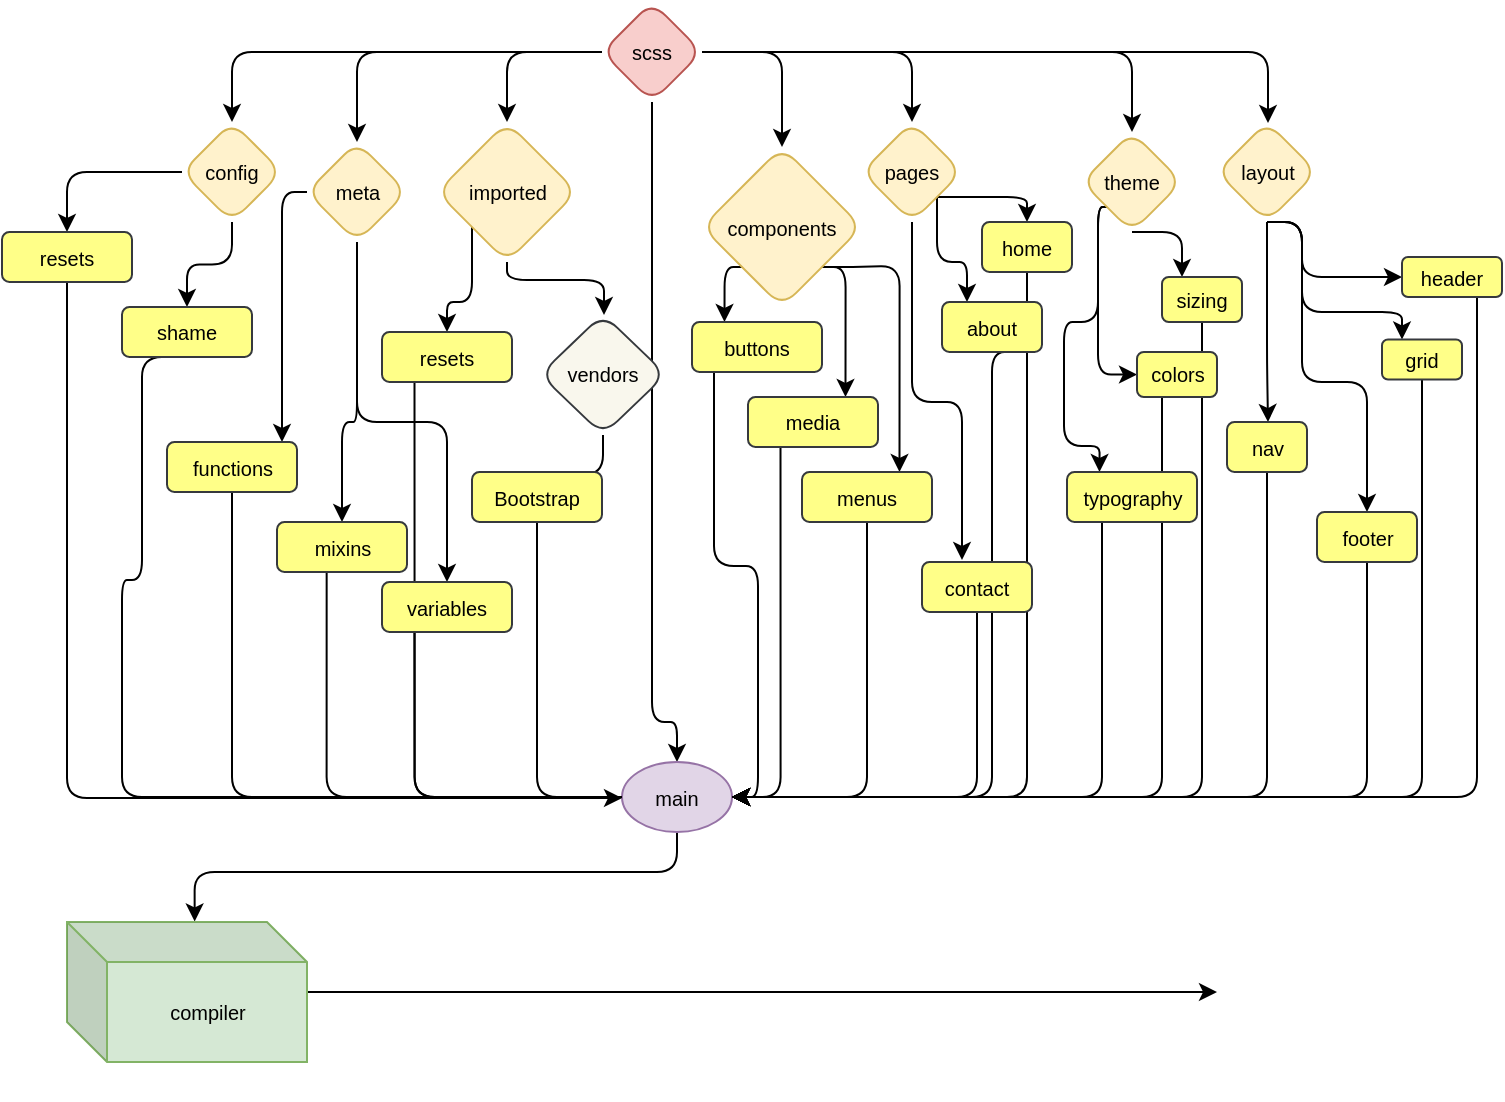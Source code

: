 <mxfile version="13.7.7"><diagram id="FBBRjGyNT6LOOLZ67WMv" name="Page-1"><mxGraphModel dx="758" dy="580" grid="0" gridSize="10" guides="1" tooltips="1" connect="1" arrows="1" fold="1" page="1" pageScale="1" pageWidth="850" pageHeight="1100" background="none" math="0" shadow="0"><root><mxCell id="0"/><mxCell id="1" parent="0"/><mxCell id="kTXLFT6AYxZkji_LVLMk-94" style="edgeStyle=orthogonalEdgeStyle;orthogonalLoop=1;jettySize=auto;html=1;exitX=0.5;exitY=1;exitDx=0;exitDy=0;entryX=1;entryY=0.5;entryDx=0;entryDy=0;startArrow=none;startFill=0;endArrow=classic;endFill=1;fontSize=10;" edge="1" parent="1" source="kTXLFT6AYxZkji_LVLMk-51" target="kTXLFT6AYxZkji_LVLMk-16"><mxGeometry relative="1" as="geometry"/></mxCell><mxCell id="kTXLFT6AYxZkji_LVLMk-80" style="edgeStyle=orthogonalEdgeStyle;orthogonalLoop=1;jettySize=auto;html=1;entryX=0;entryY=0.5;entryDx=0;entryDy=0;startArrow=none;startFill=0;endArrow=none;endFill=0;exitX=0.25;exitY=1;exitDx=0;exitDy=0;fontSize=10;" edge="1" parent="1" source="kTXLFT6AYxZkji_LVLMk-40" target="kTXLFT6AYxZkji_LVLMk-16"><mxGeometry relative="1" as="geometry"/></mxCell><mxCell id="kTXLFT6AYxZkji_LVLMk-3" value="" style="edgeStyle=orthogonalEdgeStyle;orthogonalLoop=1;jettySize=auto;html=1;fontSize=10;" edge="1" parent="1" source="kTXLFT6AYxZkji_LVLMk-1" target="kTXLFT6AYxZkji_LVLMk-2"><mxGeometry relative="1" as="geometry"/></mxCell><mxCell id="kTXLFT6AYxZkji_LVLMk-5" value="" style="edgeStyle=orthogonalEdgeStyle;orthogonalLoop=1;jettySize=auto;html=1;fontSize=10;" edge="1" parent="1" source="kTXLFT6AYxZkji_LVLMk-1" target="kTXLFT6AYxZkji_LVLMk-4"><mxGeometry relative="1" as="geometry"/></mxCell><mxCell id="kTXLFT6AYxZkji_LVLMk-7" value="" style="edgeStyle=orthogonalEdgeStyle;orthogonalLoop=1;jettySize=auto;html=1;fontSize=10;" edge="1" parent="1" source="kTXLFT6AYxZkji_LVLMk-1" target="kTXLFT6AYxZkji_LVLMk-6"><mxGeometry relative="1" as="geometry"/></mxCell><mxCell id="kTXLFT6AYxZkji_LVLMk-9" value="" style="edgeStyle=orthogonalEdgeStyle;orthogonalLoop=1;jettySize=auto;html=1;fontSize=10;" edge="1" parent="1" source="kTXLFT6AYxZkji_LVLMk-1" target="kTXLFT6AYxZkji_LVLMk-8"><mxGeometry relative="1" as="geometry"><Array as="points"><mxPoint x="683" y="65"/></Array></mxGeometry></mxCell><mxCell id="kTXLFT6AYxZkji_LVLMk-11" value="" style="edgeStyle=orthogonalEdgeStyle;orthogonalLoop=1;jettySize=auto;html=1;fontSize=10;" edge="1" parent="1" source="kTXLFT6AYxZkji_LVLMk-1" target="kTXLFT6AYxZkji_LVLMk-10"><mxGeometry relative="1" as="geometry"/></mxCell><mxCell id="kTXLFT6AYxZkji_LVLMk-13" value="" style="edgeStyle=orthogonalEdgeStyle;orthogonalLoop=1;jettySize=auto;html=1;fontSize=10;" edge="1" parent="1" source="kTXLFT6AYxZkji_LVLMk-1" target="kTXLFT6AYxZkji_LVLMk-12"><mxGeometry relative="1" as="geometry"/></mxCell><mxCell id="kTXLFT6AYxZkji_LVLMk-15" value="" style="edgeStyle=orthogonalEdgeStyle;orthogonalLoop=1;jettySize=auto;html=1;fontSize=10;" edge="1" parent="1" source="kTXLFT6AYxZkji_LVLMk-1" target="kTXLFT6AYxZkji_LVLMk-14"><mxGeometry relative="1" as="geometry"><Array as="points"><mxPoint x="440" y="65"/></Array></mxGeometry></mxCell><mxCell id="kTXLFT6AYxZkji_LVLMk-17" value="" style="edgeStyle=orthogonalEdgeStyle;orthogonalLoop=1;jettySize=auto;html=1;entryX=0.5;entryY=0;entryDx=0;entryDy=0;fontSize=10;" edge="1" parent="1" source="kTXLFT6AYxZkji_LVLMk-1" target="kTXLFT6AYxZkji_LVLMk-16"><mxGeometry relative="1" as="geometry"><Array as="points"><mxPoint x="375" y="400"/><mxPoint x="388" y="400"/></Array></mxGeometry></mxCell><mxCell id="kTXLFT6AYxZkji_LVLMk-1" value="scss" style="rhombus;whiteSpace=wrap;html=1;fillColor=#f8cecc;strokeColor=#b85450;rounded=1;fontSize=10;" vertex="1" parent="1"><mxGeometry x="350" y="40" width="50" height="50" as="geometry"/></mxCell><mxCell id="kTXLFT6AYxZkji_LVLMk-19" value="" style="edgeStyle=orthogonalEdgeStyle;orthogonalLoop=1;jettySize=auto;html=1;fontSize=10;" edge="1" parent="1" source="kTXLFT6AYxZkji_LVLMk-2" target="kTXLFT6AYxZkji_LVLMk-18"><mxGeometry relative="1" as="geometry"/></mxCell><mxCell id="kTXLFT6AYxZkji_LVLMk-21" value="" style="edgeStyle=orthogonalEdgeStyle;orthogonalLoop=1;jettySize=auto;html=1;fontSize=10;" edge="1" parent="1" source="kTXLFT6AYxZkji_LVLMk-2" target="kTXLFT6AYxZkji_LVLMk-20"><mxGeometry relative="1" as="geometry"/></mxCell><mxCell id="kTXLFT6AYxZkji_LVLMk-2" value="config" style="rhombus;whiteSpace=wrap;html=1;fillColor=#fff2cc;strokeColor=#d6b656;rounded=1;fontSize=10;" vertex="1" parent="1"><mxGeometry x="140" y="100" width="50" height="50" as="geometry"/></mxCell><mxCell id="kTXLFT6AYxZkji_LVLMk-25" value="" style="edgeStyle=orthogonalEdgeStyle;orthogonalLoop=1;jettySize=auto;html=1;fontSize=10;" edge="1" parent="1" source="kTXLFT6AYxZkji_LVLMk-4" target="kTXLFT6AYxZkji_LVLMk-22"><mxGeometry relative="1" as="geometry"><Array as="points"><mxPoint x="190" y="135"/></Array></mxGeometry></mxCell><mxCell id="kTXLFT6AYxZkji_LVLMk-4" value="meta" style="rhombus;whiteSpace=wrap;html=1;fillColor=#fff2cc;strokeColor=#d6b656;rounded=1;fontSize=10;" vertex="1" parent="1"><mxGeometry x="202.5" y="110" width="50" height="50" as="geometry"/></mxCell><mxCell id="kTXLFT6AYxZkji_LVLMk-32" value="" style="edgeStyle=orthogonalEdgeStyle;orthogonalLoop=1;jettySize=auto;html=1;startArrow=none;startFill=0;endArrow=classic;endFill=1;fontSize=10;" edge="1" parent="1" source="kTXLFT6AYxZkji_LVLMk-6" target="kTXLFT6AYxZkji_LVLMk-31"><mxGeometry relative="1" as="geometry"><Array as="points"><mxPoint x="303" y="179"/><mxPoint x="351" y="179"/></Array></mxGeometry></mxCell><mxCell id="kTXLFT6AYxZkji_LVLMk-41" style="edgeStyle=orthogonalEdgeStyle;orthogonalLoop=1;jettySize=auto;html=1;exitX=0;exitY=1;exitDx=0;exitDy=0;entryX=0.5;entryY=0;entryDx=0;entryDy=0;startArrow=none;startFill=0;endArrow=classic;endFill=1;fontSize=10;" edge="1" parent="1" source="kTXLFT6AYxZkji_LVLMk-6" target="kTXLFT6AYxZkji_LVLMk-40"><mxGeometry relative="1" as="geometry"/></mxCell><mxCell id="kTXLFT6AYxZkji_LVLMk-6" value="imported" style="rhombus;whiteSpace=wrap;html=1;fillColor=#fff2cc;strokeColor=#d6b656;rounded=1;fontSize=10;" vertex="1" parent="1"><mxGeometry x="267.5" y="100" width="70" height="70" as="geometry"/></mxCell><mxCell id="kTXLFT6AYxZkji_LVLMk-56" value="" style="edgeStyle=orthogonalEdgeStyle;orthogonalLoop=1;jettySize=auto;html=1;startArrow=none;startFill=0;endArrow=classic;endFill=1;exitX=0.5;exitY=1;exitDx=0;exitDy=0;entryX=0;entryY=0.5;entryDx=0;entryDy=0;fontSize=10;" edge="1" parent="1" source="kTXLFT6AYxZkji_LVLMk-8" target="kTXLFT6AYxZkji_LVLMk-42"><mxGeometry relative="1" as="geometry"><Array as="points"><mxPoint x="700" y="150"/><mxPoint x="700" y="178"/></Array></mxGeometry></mxCell><mxCell id="kTXLFT6AYxZkji_LVLMk-57" value="" style="edgeStyle=orthogonalEdgeStyle;orthogonalLoop=1;jettySize=auto;html=1;startArrow=none;startFill=0;endArrow=classic;endFill=1;fontSize=10;" edge="1" parent="1" source="kTXLFT6AYxZkji_LVLMk-8" target="kTXLFT6AYxZkji_LVLMk-44"><mxGeometry relative="1" as="geometry"><Array as="points"><mxPoint x="683" y="220"/><mxPoint x="683" y="220"/></Array></mxGeometry></mxCell><mxCell id="kTXLFT6AYxZkji_LVLMk-58" style="edgeStyle=orthogonalEdgeStyle;orthogonalLoop=1;jettySize=auto;html=1;exitX=0.5;exitY=1;exitDx=0;exitDy=0;entryX=0.5;entryY=0;entryDx=0;entryDy=0;startArrow=none;startFill=0;endArrow=classic;endFill=1;fontSize=10;" edge="1" parent="1" source="kTXLFT6AYxZkji_LVLMk-8" target="kTXLFT6AYxZkji_LVLMk-43"><mxGeometry relative="1" as="geometry"><Array as="points"><mxPoint x="700" y="150"/><mxPoint x="700" y="230"/><mxPoint x="732" y="230"/></Array></mxGeometry></mxCell><mxCell id="kTXLFT6AYxZkji_LVLMk-69" style="edgeStyle=orthogonalEdgeStyle;orthogonalLoop=1;jettySize=auto;html=1;exitX=0.5;exitY=1;exitDx=0;exitDy=0;entryX=0.25;entryY=0;entryDx=0;entryDy=0;startArrow=none;startFill=0;endArrow=classic;endFill=1;fontSize=10;" edge="1" parent="1" source="kTXLFT6AYxZkji_LVLMk-8" target="kTXLFT6AYxZkji_LVLMk-52"><mxGeometry relative="1" as="geometry"><Array as="points"><mxPoint x="700" y="150"/><mxPoint x="700" y="195"/><mxPoint x="750" y="195"/></Array></mxGeometry></mxCell><mxCell id="kTXLFT6AYxZkji_LVLMk-8" value="layout" style="rhombus;whiteSpace=wrap;html=1;fillColor=#fff2cc;strokeColor=#d6b656;rounded=1;fontSize=10;" vertex="1" parent="1"><mxGeometry x="657.5" y="100" width="50" height="50" as="geometry"/></mxCell><mxCell id="kTXLFT6AYxZkji_LVLMk-63" style="edgeStyle=orthogonalEdgeStyle;orthogonalLoop=1;jettySize=auto;html=1;exitX=0.5;exitY=1;exitDx=0;exitDy=0;entryX=0.25;entryY=0;entryDx=0;entryDy=0;startArrow=none;startFill=0;endArrow=classic;endFill=1;fontSize=10;" edge="1" parent="1" source="kTXLFT6AYxZkji_LVLMk-10" target="kTXLFT6AYxZkji_LVLMk-51"><mxGeometry relative="1" as="geometry"/></mxCell><mxCell id="kTXLFT6AYxZkji_LVLMk-64" style="edgeStyle=orthogonalEdgeStyle;orthogonalLoop=1;jettySize=auto;html=1;exitX=0;exitY=1;exitDx=0;exitDy=0;entryX=0.25;entryY=0;entryDx=0;entryDy=0;startArrow=none;startFill=0;endArrow=classic;endFill=1;fontSize=10;" edge="1" parent="1" source="kTXLFT6AYxZkji_LVLMk-10" target="kTXLFT6AYxZkji_LVLMk-50"><mxGeometry relative="1" as="geometry"><Array as="points"><mxPoint x="598" y="142"/><mxPoint x="598" y="200"/><mxPoint x="581" y="200"/><mxPoint x="581" y="262"/></Array></mxGeometry></mxCell><mxCell id="kTXLFT6AYxZkji_LVLMk-65" style="edgeStyle=orthogonalEdgeStyle;orthogonalLoop=1;jettySize=auto;html=1;exitX=0;exitY=1;exitDx=0;exitDy=0;entryX=0;entryY=0.5;entryDx=0;entryDy=0;startArrow=none;startFill=0;endArrow=classic;endFill=1;fontSize=10;" edge="1" parent="1" source="kTXLFT6AYxZkji_LVLMk-10" target="kTXLFT6AYxZkji_LVLMk-49"><mxGeometry relative="1" as="geometry"><Array as="points"><mxPoint x="598" y="143"/><mxPoint x="598" y="226"/></Array></mxGeometry></mxCell><mxCell id="kTXLFT6AYxZkji_LVLMk-10" value="theme" style="rhombus;whiteSpace=wrap;html=1;fillColor=#fff2cc;strokeColor=#d6b656;rounded=1;fontSize=10;" vertex="1" parent="1"><mxGeometry x="590" y="105" width="50" height="50" as="geometry"/></mxCell><mxCell id="kTXLFT6AYxZkji_LVLMk-66" value="" style="edgeStyle=orthogonalEdgeStyle;orthogonalLoop=1;jettySize=auto;html=1;startArrow=none;startFill=0;endArrow=classic;endFill=1;fontSize=10;" edge="1" parent="1" source="kTXLFT6AYxZkji_LVLMk-12"><mxGeometry relative="1" as="geometry"><mxPoint x="530" y="319" as="targetPoint"/><Array as="points"><mxPoint x="505" y="240"/><mxPoint x="530" y="240"/><mxPoint x="530" y="319"/></Array></mxGeometry></mxCell><mxCell id="kTXLFT6AYxZkji_LVLMk-72" style="edgeStyle=orthogonalEdgeStyle;orthogonalLoop=1;jettySize=auto;html=1;exitX=1;exitY=1;exitDx=0;exitDy=0;entryX=0.25;entryY=0;entryDx=0;entryDy=0;startArrow=none;startFill=0;endArrow=classic;endFill=1;fontSize=10;" edge="1" parent="1" source="kTXLFT6AYxZkji_LVLMk-12" target="kTXLFT6AYxZkji_LVLMk-47"><mxGeometry relative="1" as="geometry"/></mxCell><mxCell id="kTXLFT6AYxZkji_LVLMk-73" style="edgeStyle=orthogonalEdgeStyle;orthogonalLoop=1;jettySize=auto;html=1;exitX=1;exitY=1;exitDx=0;exitDy=0;entryX=0.5;entryY=0;entryDx=0;entryDy=0;startArrow=none;startFill=0;endArrow=classic;endFill=1;fontSize=10;" edge="1" parent="1" source="kTXLFT6AYxZkji_LVLMk-12" target="kTXLFT6AYxZkji_LVLMk-46"><mxGeometry relative="1" as="geometry"><Array as="points"><mxPoint x="563" y="138"/></Array></mxGeometry></mxCell><mxCell id="kTXLFT6AYxZkji_LVLMk-12" value="pages" style="rhombus;whiteSpace=wrap;html=1;fillColor=#fff2cc;strokeColor=#d6b656;rounded=1;fontSize=10;" vertex="1" parent="1"><mxGeometry x="480" y="100" width="50" height="50" as="geometry"/></mxCell><mxCell id="kTXLFT6AYxZkji_LVLMk-61" style="edgeStyle=orthogonalEdgeStyle;orthogonalLoop=1;jettySize=auto;html=1;exitX=0;exitY=1;exitDx=0;exitDy=0;entryX=0.25;entryY=0;entryDx=0;entryDy=0;startArrow=none;startFill=0;endArrow=classic;endFill=1;fontSize=10;" edge="1" parent="1" source="kTXLFT6AYxZkji_LVLMk-14" target="kTXLFT6AYxZkji_LVLMk-53"><mxGeometry relative="1" as="geometry"/></mxCell><mxCell id="kTXLFT6AYxZkji_LVLMk-84" style="edgeStyle=orthogonalEdgeStyle;orthogonalLoop=1;jettySize=auto;html=1;exitX=1;exitY=1;exitDx=0;exitDy=0;entryX=0.75;entryY=0;entryDx=0;entryDy=0;startArrow=none;startFill=0;endArrow=classic;endFill=1;fontSize=10;" edge="1" parent="1" source="kTXLFT6AYxZkji_LVLMk-14" target="kTXLFT6AYxZkji_LVLMk-54"><mxGeometry relative="1" as="geometry"><Array as="points"><mxPoint x="472" y="172"/></Array></mxGeometry></mxCell><mxCell id="kTXLFT6AYxZkji_LVLMk-85" style="edgeStyle=orthogonalEdgeStyle;orthogonalLoop=1;jettySize=auto;html=1;exitX=1;exitY=1;exitDx=0;exitDy=0;entryX=0.75;entryY=0;entryDx=0;entryDy=0;startArrow=none;startFill=0;endArrow=classic;endFill=1;fontSize=10;" edge="1" parent="1" source="kTXLFT6AYxZkji_LVLMk-14" target="kTXLFT6AYxZkji_LVLMk-55"><mxGeometry relative="1" as="geometry"><Array as="points"><mxPoint x="470" y="172"/><mxPoint x="499" y="172"/></Array></mxGeometry></mxCell><mxCell id="kTXLFT6AYxZkji_LVLMk-14" value="components" style="rhombus;whiteSpace=wrap;html=1;fillColor=#fff2cc;strokeColor=#d6b656;rounded=1;fontSize=10;" vertex="1" parent="1"><mxGeometry x="400" y="112.5" width="80" height="80" as="geometry"/></mxCell><mxCell id="kTXLFT6AYxZkji_LVLMk-100" style="edgeStyle=orthogonalEdgeStyle;orthogonalLoop=1;jettySize=auto;html=1;exitX=0.5;exitY=1;exitDx=0;exitDy=0;entryX=0.532;entryY=-0.004;entryDx=0;entryDy=0;entryPerimeter=0;startArrow=none;startFill=0;endArrow=classic;endFill=1;fontSize=10;" edge="1" parent="1" source="kTXLFT6AYxZkji_LVLMk-16" target="kTXLFT6AYxZkji_LVLMk-99"><mxGeometry relative="1" as="geometry"><Array as="points"><mxPoint x="387" y="475"/><mxPoint x="146" y="475"/></Array></mxGeometry></mxCell><mxCell id="kTXLFT6AYxZkji_LVLMk-16" value="main" style="ellipse;whiteSpace=wrap;html=1;fillColor=#e1d5e7;strokeColor=#9673a6;shadow=0;rounded=1;fontSize=10;" vertex="1" parent="1"><mxGeometry x="360" y="420" width="55" height="35" as="geometry"/></mxCell><mxCell id="kTXLFT6AYxZkji_LVLMk-75" style="edgeStyle=orthogonalEdgeStyle;orthogonalLoop=1;jettySize=auto;html=1;startArrow=none;startFill=0;endArrow=classic;endFill=1;fontSize=10;" edge="1" parent="1" source="kTXLFT6AYxZkji_LVLMk-18"><mxGeometry relative="1" as="geometry"><mxPoint x="360" y="438" as="targetPoint"/><Array as="points"><mxPoint x="83" y="438"/></Array></mxGeometry></mxCell><mxCell id="kTXLFT6AYxZkji_LVLMk-18" value="resets" style="whiteSpace=wrap;html=1;fillColor=#ffff88;strokeColor=#36393d;rounded=1;fontSize=10;" vertex="1" parent="1"><mxGeometry x="50" y="155" width="65" height="25" as="geometry"/></mxCell><mxCell id="kTXLFT6AYxZkji_LVLMk-76" style="edgeStyle=orthogonalEdgeStyle;orthogonalLoop=1;jettySize=auto;html=1;exitX=0.5;exitY=1;exitDx=0;exitDy=0;startArrow=none;startFill=0;endArrow=none;endFill=0;entryX=0;entryY=0.5;entryDx=0;entryDy=0;fontSize=10;" edge="1" parent="1" source="kTXLFT6AYxZkji_LVLMk-20" target="kTXLFT6AYxZkji_LVLMk-16"><mxGeometry relative="1" as="geometry"><mxPoint x="110" y="440" as="targetPoint"/><Array as="points"><mxPoint x="120" y="218"/><mxPoint x="120" y="329"/><mxPoint x="110" y="329"/><mxPoint x="110" y="438"/></Array></mxGeometry></mxCell><mxCell id="kTXLFT6AYxZkji_LVLMk-20" value="shame" style="whiteSpace=wrap;html=1;fillColor=#ffff88;strokeColor=#36393d;rounded=1;fontSize=10;" vertex="1" parent="1"><mxGeometry x="110" y="192.5" width="65" height="25" as="geometry"/></mxCell><mxCell id="kTXLFT6AYxZkji_LVLMk-77" style="edgeStyle=orthogonalEdgeStyle;orthogonalLoop=1;jettySize=auto;html=1;entryX=0;entryY=0.5;entryDx=0;entryDy=0;startArrow=none;startFill=0;endArrow=none;endFill=0;exitX=0.5;exitY=1;exitDx=0;exitDy=0;fontSize=10;" edge="1" parent="1" source="kTXLFT6AYxZkji_LVLMk-22" target="kTXLFT6AYxZkji_LVLMk-16"><mxGeometry relative="1" as="geometry"/></mxCell><mxCell id="kTXLFT6AYxZkji_LVLMk-22" value="functions" style="whiteSpace=wrap;html=1;fillColor=#ffff88;strokeColor=#36393d;rounded=1;fontSize=10;" vertex="1" parent="1"><mxGeometry x="132.5" y="260" width="65" height="25" as="geometry"/></mxCell><mxCell id="kTXLFT6AYxZkji_LVLMk-30" style="edgeStyle=orthogonalEdgeStyle;orthogonalLoop=1;jettySize=auto;html=1;exitX=0.5;exitY=0;exitDx=0;exitDy=0;entryX=0.5;entryY=1;entryDx=0;entryDy=0;startArrow=classic;startFill=1;endArrow=none;endFill=0;fontSize=10;" edge="1" parent="1" source="kTXLFT6AYxZkji_LVLMk-23" target="kTXLFT6AYxZkji_LVLMk-4"><mxGeometry relative="1" as="geometry"><Array as="points"><mxPoint x="220" y="250"/><mxPoint x="227" y="250"/></Array></mxGeometry></mxCell><mxCell id="kTXLFT6AYxZkji_LVLMk-78" style="edgeStyle=orthogonalEdgeStyle;orthogonalLoop=1;jettySize=auto;html=1;entryX=0;entryY=0.5;entryDx=0;entryDy=0;startArrow=none;startFill=0;endArrow=none;endFill=0;exitX=0.382;exitY=1.021;exitDx=0;exitDy=0;exitPerimeter=0;fontSize=10;" edge="1" parent="1" source="kTXLFT6AYxZkji_LVLMk-23" target="kTXLFT6AYxZkji_LVLMk-16"><mxGeometry relative="1" as="geometry"/></mxCell><mxCell id="kTXLFT6AYxZkji_LVLMk-23" value="mixins" style="whiteSpace=wrap;html=1;fillColor=#ffff88;strokeColor=#36393d;rounded=1;fontSize=10;" vertex="1" parent="1"><mxGeometry x="187.5" y="300" width="65" height="25" as="geometry"/></mxCell><mxCell id="kTXLFT6AYxZkji_LVLMk-26" value="" style="edgeStyle=orthogonalEdgeStyle;orthogonalLoop=1;jettySize=auto;html=1;entryX=0.5;entryY=1;entryDx=0;entryDy=0;endArrow=none;endFill=0;startArrow=classic;startFill=1;fontSize=10;" edge="1" parent="1" source="kTXLFT6AYxZkji_LVLMk-24" target="kTXLFT6AYxZkji_LVLMk-4"><mxGeometry relative="1" as="geometry"><Array as="points"><mxPoint x="273" y="250"/><mxPoint x="227" y="250"/></Array></mxGeometry></mxCell><mxCell id="kTXLFT6AYxZkji_LVLMk-79" style="edgeStyle=orthogonalEdgeStyle;orthogonalLoop=1;jettySize=auto;html=1;entryX=0;entryY=0.5;entryDx=0;entryDy=0;startArrow=none;startFill=0;endArrow=none;endFill=0;exitX=0.25;exitY=1;exitDx=0;exitDy=0;fontSize=10;" edge="1" parent="1" source="kTXLFT6AYxZkji_LVLMk-24" target="kTXLFT6AYxZkji_LVLMk-16"><mxGeometry relative="1" as="geometry"/></mxCell><mxCell id="kTXLFT6AYxZkji_LVLMk-24" value="variables" style="whiteSpace=wrap;html=1;fillColor=#ffff88;strokeColor=#36393d;rounded=1;fontSize=10;" vertex="1" parent="1"><mxGeometry x="240" y="330" width="65" height="25" as="geometry"/></mxCell><mxCell id="kTXLFT6AYxZkji_LVLMk-39" value="" style="edgeStyle=orthogonalEdgeStyle;orthogonalLoop=1;jettySize=auto;html=1;startArrow=none;startFill=0;endArrow=classic;endFill=1;entryX=0.5;entryY=0;entryDx=0;entryDy=0;fontSize=10;" edge="1" parent="1" source="kTXLFT6AYxZkji_LVLMk-31" target="kTXLFT6AYxZkji_LVLMk-35"><mxGeometry relative="1" as="geometry"/></mxCell><mxCell id="kTXLFT6AYxZkji_LVLMk-31" value="vendors" style="rhombus;whiteSpace=wrap;html=1;fillColor=#f9f7ed;strokeColor=#36393d;rounded=1;fontSize=10;" vertex="1" parent="1"><mxGeometry x="319" y="196" width="63" height="60.5" as="geometry"/></mxCell><mxCell id="kTXLFT6AYxZkji_LVLMk-81" style="edgeStyle=orthogonalEdgeStyle;orthogonalLoop=1;jettySize=auto;html=1;entryX=0;entryY=0.5;entryDx=0;entryDy=0;startArrow=none;startFill=0;endArrow=none;endFill=0;exitX=0.5;exitY=1;exitDx=0;exitDy=0;fontSize=10;" edge="1" parent="1" source="kTXLFT6AYxZkji_LVLMk-35" target="kTXLFT6AYxZkji_LVLMk-16"><mxGeometry relative="1" as="geometry"/></mxCell><mxCell id="kTXLFT6AYxZkji_LVLMk-35" value="Bootstrap" style="whiteSpace=wrap;html=1;fillColor=#ffff88;strokeColor=#36393d;rounded=1;fontSize=10;" vertex="1" parent="1"><mxGeometry x="285" y="275" width="65" height="25" as="geometry"/></mxCell><mxCell id="kTXLFT6AYxZkji_LVLMk-40" value="resets" style="whiteSpace=wrap;html=1;fillColor=#ffff88;strokeColor=#36393d;rounded=1;fontSize=10;" vertex="1" parent="1"><mxGeometry x="240" y="205" width="65" height="25" as="geometry"/></mxCell><mxCell id="kTXLFT6AYxZkji_LVLMk-98" style="edgeStyle=orthogonalEdgeStyle;orthogonalLoop=1;jettySize=auto;html=1;exitX=0.75;exitY=1;exitDx=0;exitDy=0;entryX=1;entryY=0.5;entryDx=0;entryDy=0;startArrow=none;startFill=0;endArrow=classic;endFill=1;fontSize=10;" edge="1" parent="1" source="kTXLFT6AYxZkji_LVLMk-42" target="kTXLFT6AYxZkji_LVLMk-16"><mxGeometry relative="1" as="geometry"/></mxCell><mxCell id="kTXLFT6AYxZkji_LVLMk-42" value="header" style="whiteSpace=wrap;html=1;fillColor=#ffff88;strokeColor=#36393d;rounded=1;fontSize=10;" vertex="1" parent="1"><mxGeometry x="750" y="167.5" width="50" height="20" as="geometry"/></mxCell><mxCell id="kTXLFT6AYxZkji_LVLMk-96" style="edgeStyle=orthogonalEdgeStyle;orthogonalLoop=1;jettySize=auto;html=1;exitX=0.5;exitY=1;exitDx=0;exitDy=0;entryX=1;entryY=0.5;entryDx=0;entryDy=0;startArrow=none;startFill=0;endArrow=classic;endFill=1;fontSize=10;" edge="1" parent="1" source="kTXLFT6AYxZkji_LVLMk-43" target="kTXLFT6AYxZkji_LVLMk-16"><mxGeometry relative="1" as="geometry"/></mxCell><mxCell id="kTXLFT6AYxZkji_LVLMk-43" value="footer" style="whiteSpace=wrap;html=1;fillColor=#ffff88;strokeColor=#36393d;rounded=1;fontSize=10;" vertex="1" parent="1"><mxGeometry x="707.5" y="295" width="50" height="25" as="geometry"/></mxCell><mxCell id="kTXLFT6AYxZkji_LVLMk-95" style="edgeStyle=orthogonalEdgeStyle;orthogonalLoop=1;jettySize=auto;html=1;exitX=0.5;exitY=1;exitDx=0;exitDy=0;entryX=1;entryY=0.5;entryDx=0;entryDy=0;startArrow=none;startFill=0;endArrow=classic;endFill=1;fontSize=10;" edge="1" parent="1" source="kTXLFT6AYxZkji_LVLMk-44" target="kTXLFT6AYxZkji_LVLMk-16"><mxGeometry relative="1" as="geometry"/></mxCell><mxCell id="kTXLFT6AYxZkji_LVLMk-44" value="nav" style="whiteSpace=wrap;html=1;fillColor=#ffff88;strokeColor=#36393d;rounded=1;fontSize=10;" vertex="1" parent="1"><mxGeometry x="662.5" y="250" width="40" height="25" as="geometry"/></mxCell><mxCell id="kTXLFT6AYxZkji_LVLMk-90" style="edgeStyle=orthogonalEdgeStyle;orthogonalLoop=1;jettySize=auto;html=1;exitX=0.5;exitY=1;exitDx=0;exitDy=0;entryX=1;entryY=0.5;entryDx=0;entryDy=0;startArrow=none;startFill=0;endArrow=classic;endFill=1;fontSize=10;" edge="1" parent="1" source="kTXLFT6AYxZkji_LVLMk-46" target="kTXLFT6AYxZkji_LVLMk-16"><mxGeometry relative="1" as="geometry"/></mxCell><mxCell id="kTXLFT6AYxZkji_LVLMk-46" value="home" style="whiteSpace=wrap;html=1;fillColor=#ffff88;strokeColor=#36393d;rounded=1;fontSize=10;" vertex="1" parent="1"><mxGeometry x="540" y="150" width="45" height="25" as="geometry"/></mxCell><mxCell id="kTXLFT6AYxZkji_LVLMk-89" style="edgeStyle=orthogonalEdgeStyle;orthogonalLoop=1;jettySize=auto;html=1;exitX=0.75;exitY=1;exitDx=0;exitDy=0;startArrow=none;startFill=0;endArrow=classic;endFill=1;entryX=1;entryY=0.5;entryDx=0;entryDy=0;fontSize=10;" edge="1" parent="1" source="kTXLFT6AYxZkji_LVLMk-47" target="kTXLFT6AYxZkji_LVLMk-16"><mxGeometry relative="1" as="geometry"><mxPoint x="570" y="450" as="targetPoint"/><Array as="points"><mxPoint x="545" y="215"/><mxPoint x="545" y="438"/></Array></mxGeometry></mxCell><mxCell id="kTXLFT6AYxZkji_LVLMk-47" value="about" style="whiteSpace=wrap;html=1;fillColor=#ffff88;strokeColor=#36393d;rounded=1;fontSize=10;" vertex="1" parent="1"><mxGeometry x="520" y="190" width="50" height="25" as="geometry"/></mxCell><mxCell id="kTXLFT6AYxZkji_LVLMk-88" style="edgeStyle=orthogonalEdgeStyle;orthogonalLoop=1;jettySize=auto;html=1;exitX=0.5;exitY=1;exitDx=0;exitDy=0;entryX=1;entryY=0.5;entryDx=0;entryDy=0;startArrow=none;startFill=0;endArrow=classic;endFill=1;fontSize=10;" edge="1" parent="1" source="kTXLFT6AYxZkji_LVLMk-48" target="kTXLFT6AYxZkji_LVLMk-16"><mxGeometry relative="1" as="geometry"/></mxCell><mxCell id="kTXLFT6AYxZkji_LVLMk-48" value="contact" style="whiteSpace=wrap;html=1;fillColor=#ffff88;strokeColor=#36393d;rounded=1;fontSize=10;" vertex="1" parent="1"><mxGeometry x="510" y="320" width="55" height="25" as="geometry"/></mxCell><mxCell id="kTXLFT6AYxZkji_LVLMk-93" style="edgeStyle=orthogonalEdgeStyle;orthogonalLoop=1;jettySize=auto;html=1;entryX=1;entryY=0.5;entryDx=0;entryDy=0;startArrow=none;startFill=0;endArrow=classic;endFill=1;fontSize=10;" edge="1" parent="1" source="kTXLFT6AYxZkji_LVLMk-49" target="kTXLFT6AYxZkji_LVLMk-16"><mxGeometry relative="1" as="geometry"><Array as="points"><mxPoint x="630" y="438"/></Array></mxGeometry></mxCell><mxCell id="kTXLFT6AYxZkji_LVLMk-49" value="colors" style="whiteSpace=wrap;html=1;fillColor=#ffff88;strokeColor=#36393d;rounded=1;fontSize=10;" vertex="1" parent="1"><mxGeometry x="617.5" y="215" width="40" height="22.5" as="geometry"/></mxCell><mxCell id="kTXLFT6AYxZkji_LVLMk-92" style="edgeStyle=orthogonalEdgeStyle;orthogonalLoop=1;jettySize=auto;html=1;entryX=1;entryY=0.5;entryDx=0;entryDy=0;startArrow=none;startFill=0;endArrow=classic;endFill=1;fontSize=10;" edge="1" parent="1" source="kTXLFT6AYxZkji_LVLMk-50" target="kTXLFT6AYxZkji_LVLMk-16"><mxGeometry relative="1" as="geometry"><Array as="points"><mxPoint x="600" y="438"/></Array></mxGeometry></mxCell><mxCell id="kTXLFT6AYxZkji_LVLMk-50" value="typography" style="whiteSpace=wrap;html=1;fillColor=#ffff88;strokeColor=#36393d;rounded=1;fontSize=10;" vertex="1" parent="1"><mxGeometry x="582.5" y="275" width="65" height="25" as="geometry"/></mxCell><mxCell id="kTXLFT6AYxZkji_LVLMk-51" value="sizing" style="whiteSpace=wrap;html=1;fillColor=#ffff88;strokeColor=#36393d;rounded=1;fontSize=10;" vertex="1" parent="1"><mxGeometry x="630" y="177.5" width="40" height="22.5" as="geometry"/></mxCell><mxCell id="kTXLFT6AYxZkji_LVLMk-97" style="edgeStyle=orthogonalEdgeStyle;orthogonalLoop=1;jettySize=auto;html=1;exitX=0.5;exitY=1;exitDx=0;exitDy=0;entryX=1;entryY=0.5;entryDx=0;entryDy=0;startArrow=none;startFill=0;endArrow=classic;endFill=1;fontSize=10;" edge="1" parent="1" source="kTXLFT6AYxZkji_LVLMk-52" target="kTXLFT6AYxZkji_LVLMk-16"><mxGeometry relative="1" as="geometry"/></mxCell><mxCell id="kTXLFT6AYxZkji_LVLMk-52" value="grid" style="whiteSpace=wrap;html=1;fillColor=#ffff88;strokeColor=#36393d;rounded=1;fontSize=10;" vertex="1" parent="1"><mxGeometry x="740" y="208.75" width="40" height="20" as="geometry"/></mxCell><mxCell id="kTXLFT6AYxZkji_LVLMk-82" style="edgeStyle=orthogonalEdgeStyle;orthogonalLoop=1;jettySize=auto;html=1;entryX=1;entryY=0.5;entryDx=0;entryDy=0;startArrow=none;startFill=0;endArrow=classic;endFill=1;fontSize=10;" edge="1" parent="1" source="kTXLFT6AYxZkji_LVLMk-53" target="kTXLFT6AYxZkji_LVLMk-16"><mxGeometry relative="1" as="geometry"><Array as="points"><mxPoint x="406" y="322"/><mxPoint x="428" y="322"/><mxPoint x="428" y="438"/></Array></mxGeometry></mxCell><mxCell id="kTXLFT6AYxZkji_LVLMk-53" value="buttons" style="whiteSpace=wrap;html=1;fillColor=#ffff88;strokeColor=#36393d;rounded=1;fontSize=10;" vertex="1" parent="1"><mxGeometry x="395" y="200" width="65" height="25" as="geometry"/></mxCell><mxCell id="kTXLFT6AYxZkji_LVLMk-86" style="edgeStyle=orthogonalEdgeStyle;orthogonalLoop=1;jettySize=auto;html=1;exitX=0.25;exitY=1;exitDx=0;exitDy=0;entryX=1;entryY=0.5;entryDx=0;entryDy=0;startArrow=none;startFill=0;endArrow=classic;endFill=1;fontSize=10;" edge="1" parent="1" source="kTXLFT6AYxZkji_LVLMk-54" target="kTXLFT6AYxZkji_LVLMk-16"><mxGeometry relative="1" as="geometry"/></mxCell><mxCell id="kTXLFT6AYxZkji_LVLMk-54" value="media" style="whiteSpace=wrap;html=1;fillColor=#ffff88;strokeColor=#36393d;rounded=1;fontSize=10;" vertex="1" parent="1"><mxGeometry x="423" y="237.5" width="65" height="25" as="geometry"/></mxCell><mxCell id="kTXLFT6AYxZkji_LVLMk-87" style="edgeStyle=orthogonalEdgeStyle;orthogonalLoop=1;jettySize=auto;html=1;exitX=0.5;exitY=1;exitDx=0;exitDy=0;entryX=1;entryY=0.5;entryDx=0;entryDy=0;startArrow=none;startFill=0;endArrow=classic;endFill=1;fontSize=10;" edge="1" parent="1" source="kTXLFT6AYxZkji_LVLMk-55" target="kTXLFT6AYxZkji_LVLMk-16"><mxGeometry relative="1" as="geometry"/></mxCell><mxCell id="kTXLFT6AYxZkji_LVLMk-55" value="menus" style="whiteSpace=wrap;html=1;fillColor=#ffff88;strokeColor=#36393d;rounded=1;fontSize=10;" vertex="1" parent="1"><mxGeometry x="450" y="275" width="65" height="25" as="geometry"/></mxCell><mxCell id="kTXLFT6AYxZkji_LVLMk-102" value="" style="edgeStyle=orthogonalEdgeStyle;orthogonalLoop=1;jettySize=auto;html=1;startArrow=none;startFill=0;endArrow=classic;endFill=1;fontSize=10;" edge="1" parent="1" source="kTXLFT6AYxZkji_LVLMk-99"><mxGeometry relative="1" as="geometry"><mxPoint x="657.5" y="535.0" as="targetPoint"/></mxGeometry></mxCell><mxCell id="kTXLFT6AYxZkji_LVLMk-99" value="compiler" style="shape=cube;whiteSpace=wrap;html=1;boundedLbl=1;backgroundOutline=1;darkOpacity=0.05;darkOpacity2=0.1;size=20;fillColor=#d5e8d4;strokeColor=#82b366;shadow=0;rounded=1;fontSize=10;" vertex="1" parent="1"><mxGeometry x="82.5" y="500" width="120" height="70" as="geometry"/></mxCell><mxCell id="kTXLFT6AYxZkji_LVLMk-104" value="" style="shape=image;imageAspect=0;aspect=fixed;verticalLabelPosition=bottom;verticalAlign=top;image=https://seeklogo.com/images/C/css3-logo-FD8D698B77-seeklogo.com.png;rounded=1;fontSize=10;" vertex="1" parent="1"><mxGeometry x="694.63" y="481.41" width="75.73" height="107.17" as="geometry"/></mxCell></root></mxGraphModel></diagram></mxfile>